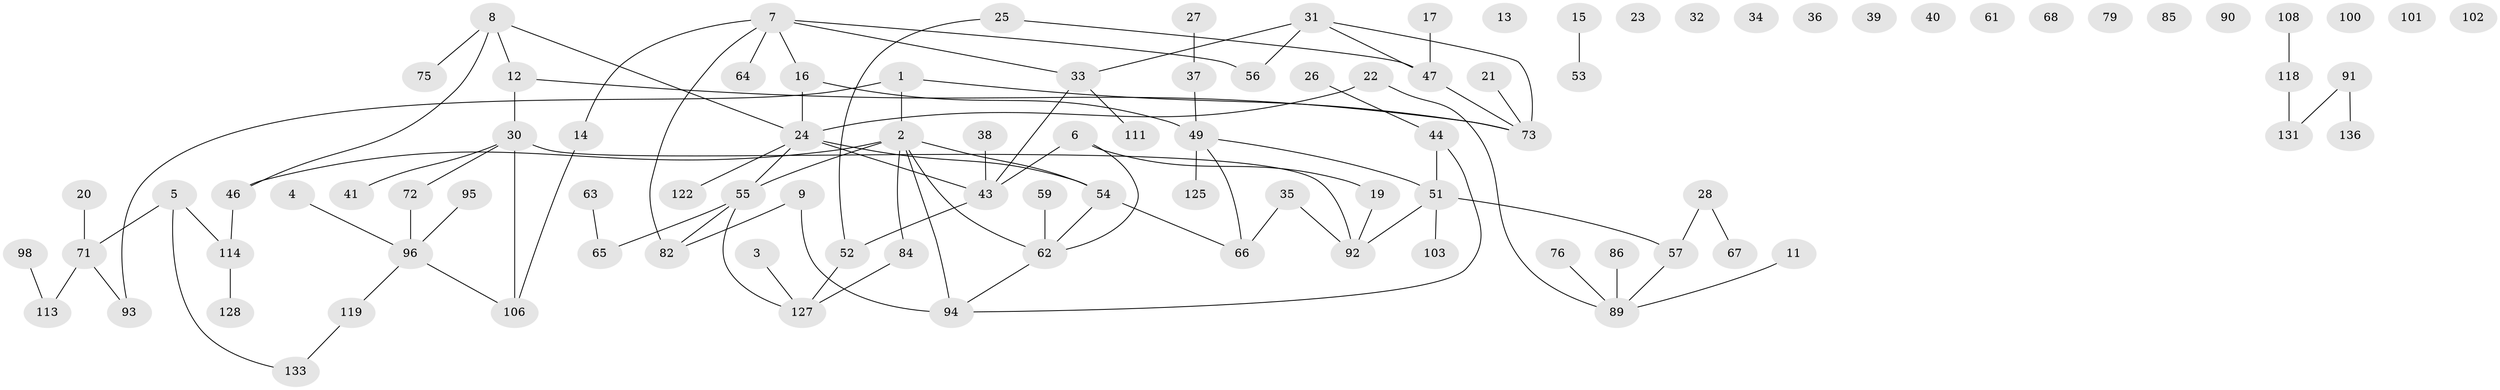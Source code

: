 // Generated by graph-tools (version 1.1) at 2025/23/03/03/25 07:23:29]
// undirected, 96 vertices, 103 edges
graph export_dot {
graph [start="1"]
  node [color=gray90,style=filled];
  1 [super="+45"];
  2 [super="+29"];
  3 [super="+137"];
  4 [super="+120"];
  5 [super="+18"];
  6;
  7 [super="+97"];
  8 [super="+10"];
  9 [super="+110"];
  11 [super="+48"];
  12 [super="+126"];
  13;
  14;
  15;
  16;
  17;
  19;
  20;
  21 [super="+70"];
  22;
  23;
  24 [super="+78"];
  25 [super="+58"];
  26;
  27;
  28 [super="+88"];
  30 [super="+42"];
  31 [super="+124"];
  32 [super="+69"];
  33 [super="+60"];
  34;
  35;
  36;
  37;
  38;
  39;
  40 [super="+129"];
  41 [super="+50"];
  43 [super="+115"];
  44 [super="+116"];
  46 [super="+77"];
  47 [super="+134"];
  49 [super="+81"];
  51 [super="+83"];
  52;
  53;
  54 [super="+130"];
  55 [super="+117"];
  56 [super="+123"];
  57;
  59;
  61;
  62 [super="+107"];
  63;
  64;
  65;
  66 [super="+87"];
  67 [super="+74"];
  68;
  71 [super="+80"];
  72;
  73 [super="+109"];
  75;
  76;
  79;
  82 [super="+132"];
  84 [super="+105"];
  85;
  86;
  89 [super="+104"];
  90;
  91;
  92 [super="+135"];
  93;
  94 [super="+112"];
  95;
  96 [super="+99"];
  98;
  100;
  101;
  102;
  103;
  106;
  108;
  111;
  113;
  114;
  118;
  119 [super="+121"];
  122;
  125;
  127;
  128;
  131;
  133;
  136;
  1 -- 2;
  1 -- 93;
  1 -- 73;
  2 -- 46;
  2 -- 54;
  2 -- 84;
  2 -- 62;
  2 -- 94;
  2 -- 55;
  3 -- 127;
  4 -- 96;
  5 -- 71;
  5 -- 114;
  5 -- 133;
  6 -- 19;
  6 -- 43;
  6 -- 62;
  7 -- 64;
  7 -- 16;
  7 -- 82;
  7 -- 14;
  7 -- 33;
  7 -- 56;
  8 -- 75;
  8 -- 24;
  8 -- 12;
  8 -- 46;
  9 -- 94 [weight=2];
  9 -- 82;
  11 -- 89;
  12 -- 30;
  12 -- 73;
  14 -- 106;
  15 -- 53;
  16 -- 24;
  16 -- 49;
  17 -- 47;
  19 -- 92;
  20 -- 71;
  21 -- 73;
  22 -- 89;
  22 -- 24;
  24 -- 55;
  24 -- 122;
  24 -- 54;
  24 -- 43;
  25 -- 52;
  25 -- 47;
  26 -- 44;
  27 -- 37;
  28 -- 57;
  28 -- 67;
  30 -- 72;
  30 -- 106;
  30 -- 92;
  30 -- 41;
  31 -- 33;
  31 -- 47;
  31 -- 73;
  31 -- 56;
  33 -- 43;
  33 -- 111;
  35 -- 66;
  35 -- 92;
  37 -- 49;
  38 -- 43;
  43 -- 52;
  44 -- 51;
  44 -- 94;
  46 -- 114;
  47 -- 73;
  49 -- 51;
  49 -- 125;
  49 -- 66;
  51 -- 57;
  51 -- 92;
  51 -- 103;
  52 -- 127;
  54 -- 62;
  54 -- 66;
  55 -- 65;
  55 -- 127;
  55 -- 82;
  57 -- 89;
  59 -- 62;
  62 -- 94;
  63 -- 65;
  71 -- 93;
  71 -- 113;
  72 -- 96;
  76 -- 89;
  84 -- 127;
  86 -- 89;
  91 -- 131;
  91 -- 136;
  95 -- 96;
  96 -- 106;
  96 -- 119;
  98 -- 113;
  108 -- 118;
  114 -- 128;
  118 -- 131;
  119 -- 133;
}

